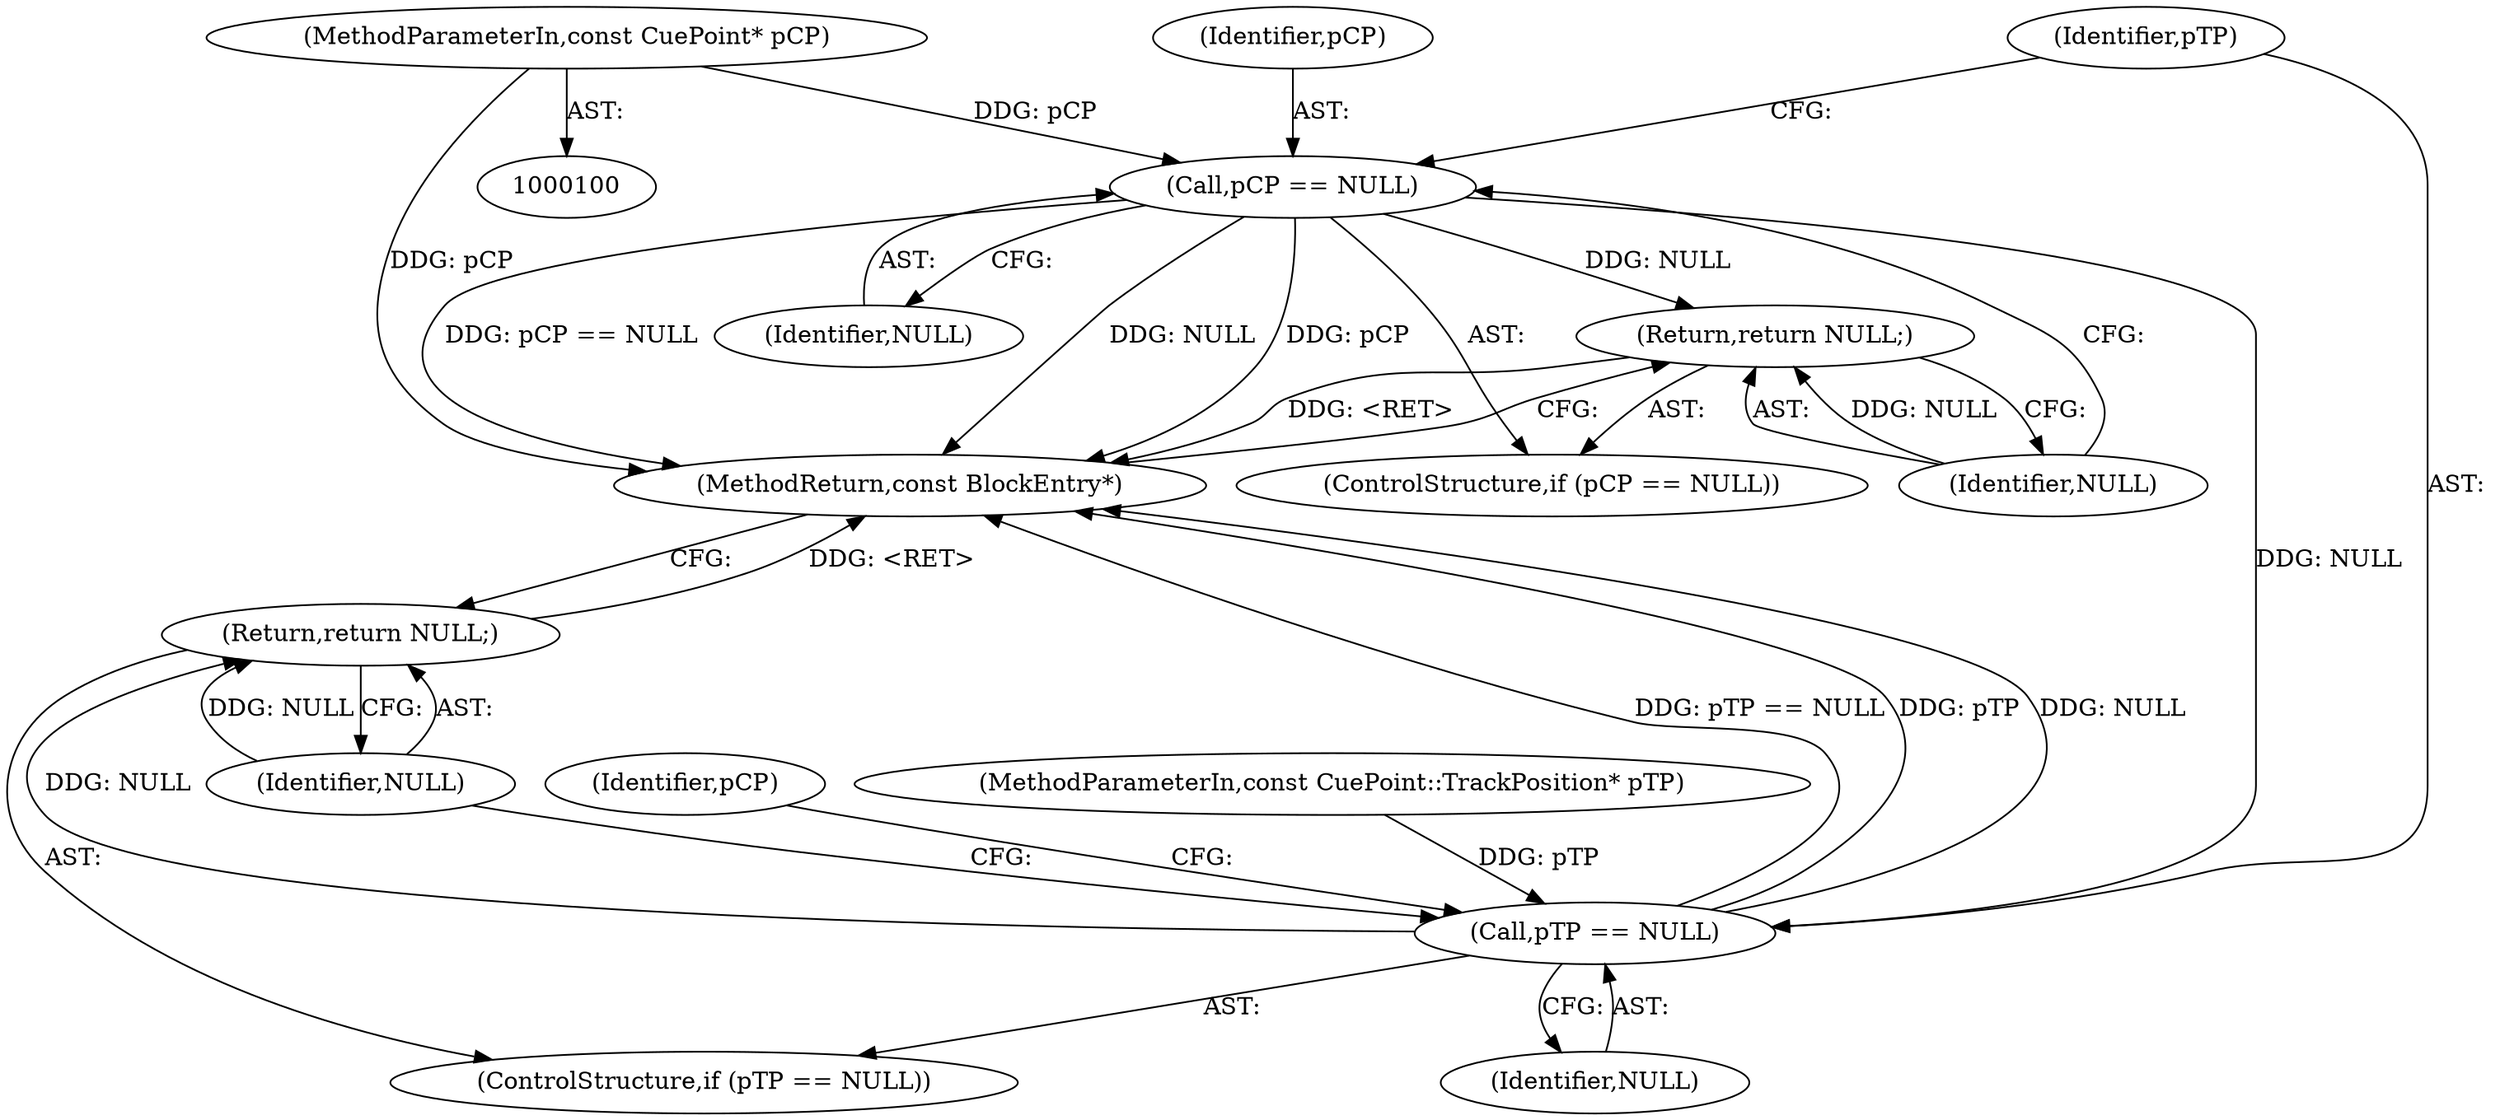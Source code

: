 digraph "1_Android_04839626ed859623901ebd3a5fd483982186b59d_49@pointer" {
"1000105" [label="(Call,pCP == NULL)"];
"1000101" [label="(MethodParameterIn,const CuePoint* pCP)"];
"1000108" [label="(Return,return NULL;)"];
"1000111" [label="(Call,pTP == NULL)"];
"1000114" [label="(Return,return NULL;)"];
"1000107" [label="(Identifier,NULL)"];
"1000108" [label="(Return,return NULL;)"];
"1000110" [label="(ControlStructure,if (pTP == NULL))"];
"1000115" [label="(Identifier,NULL)"];
"1000112" [label="(Identifier,pTP)"];
"1000109" [label="(Identifier,NULL)"];
"1000111" [label="(Call,pTP == NULL)"];
"1000122" [label="(MethodReturn,const BlockEntry*)"];
"1000119" [label="(Identifier,pCP)"];
"1000102" [label="(MethodParameterIn,const CuePoint::TrackPosition* pTP)"];
"1000113" [label="(Identifier,NULL)"];
"1000104" [label="(ControlStructure,if (pCP == NULL))"];
"1000106" [label="(Identifier,pCP)"];
"1000101" [label="(MethodParameterIn,const CuePoint* pCP)"];
"1000105" [label="(Call,pCP == NULL)"];
"1000114" [label="(Return,return NULL;)"];
"1000105" -> "1000104"  [label="AST: "];
"1000105" -> "1000107"  [label="CFG: "];
"1000106" -> "1000105"  [label="AST: "];
"1000107" -> "1000105"  [label="AST: "];
"1000109" -> "1000105"  [label="CFG: "];
"1000112" -> "1000105"  [label="CFG: "];
"1000105" -> "1000122"  [label="DDG: NULL"];
"1000105" -> "1000122"  [label="DDG: pCP == NULL"];
"1000105" -> "1000122"  [label="DDG: pCP"];
"1000101" -> "1000105"  [label="DDG: pCP"];
"1000105" -> "1000108"  [label="DDG: NULL"];
"1000105" -> "1000111"  [label="DDG: NULL"];
"1000101" -> "1000100"  [label="AST: "];
"1000101" -> "1000122"  [label="DDG: pCP"];
"1000108" -> "1000104"  [label="AST: "];
"1000108" -> "1000109"  [label="CFG: "];
"1000109" -> "1000108"  [label="AST: "];
"1000122" -> "1000108"  [label="CFG: "];
"1000108" -> "1000122"  [label="DDG: <RET>"];
"1000109" -> "1000108"  [label="DDG: NULL"];
"1000111" -> "1000110"  [label="AST: "];
"1000111" -> "1000113"  [label="CFG: "];
"1000112" -> "1000111"  [label="AST: "];
"1000113" -> "1000111"  [label="AST: "];
"1000115" -> "1000111"  [label="CFG: "];
"1000119" -> "1000111"  [label="CFG: "];
"1000111" -> "1000122"  [label="DDG: pTP == NULL"];
"1000111" -> "1000122"  [label="DDG: pTP"];
"1000111" -> "1000122"  [label="DDG: NULL"];
"1000102" -> "1000111"  [label="DDG: pTP"];
"1000111" -> "1000114"  [label="DDG: NULL"];
"1000114" -> "1000110"  [label="AST: "];
"1000114" -> "1000115"  [label="CFG: "];
"1000115" -> "1000114"  [label="AST: "];
"1000122" -> "1000114"  [label="CFG: "];
"1000114" -> "1000122"  [label="DDG: <RET>"];
"1000115" -> "1000114"  [label="DDG: NULL"];
}
